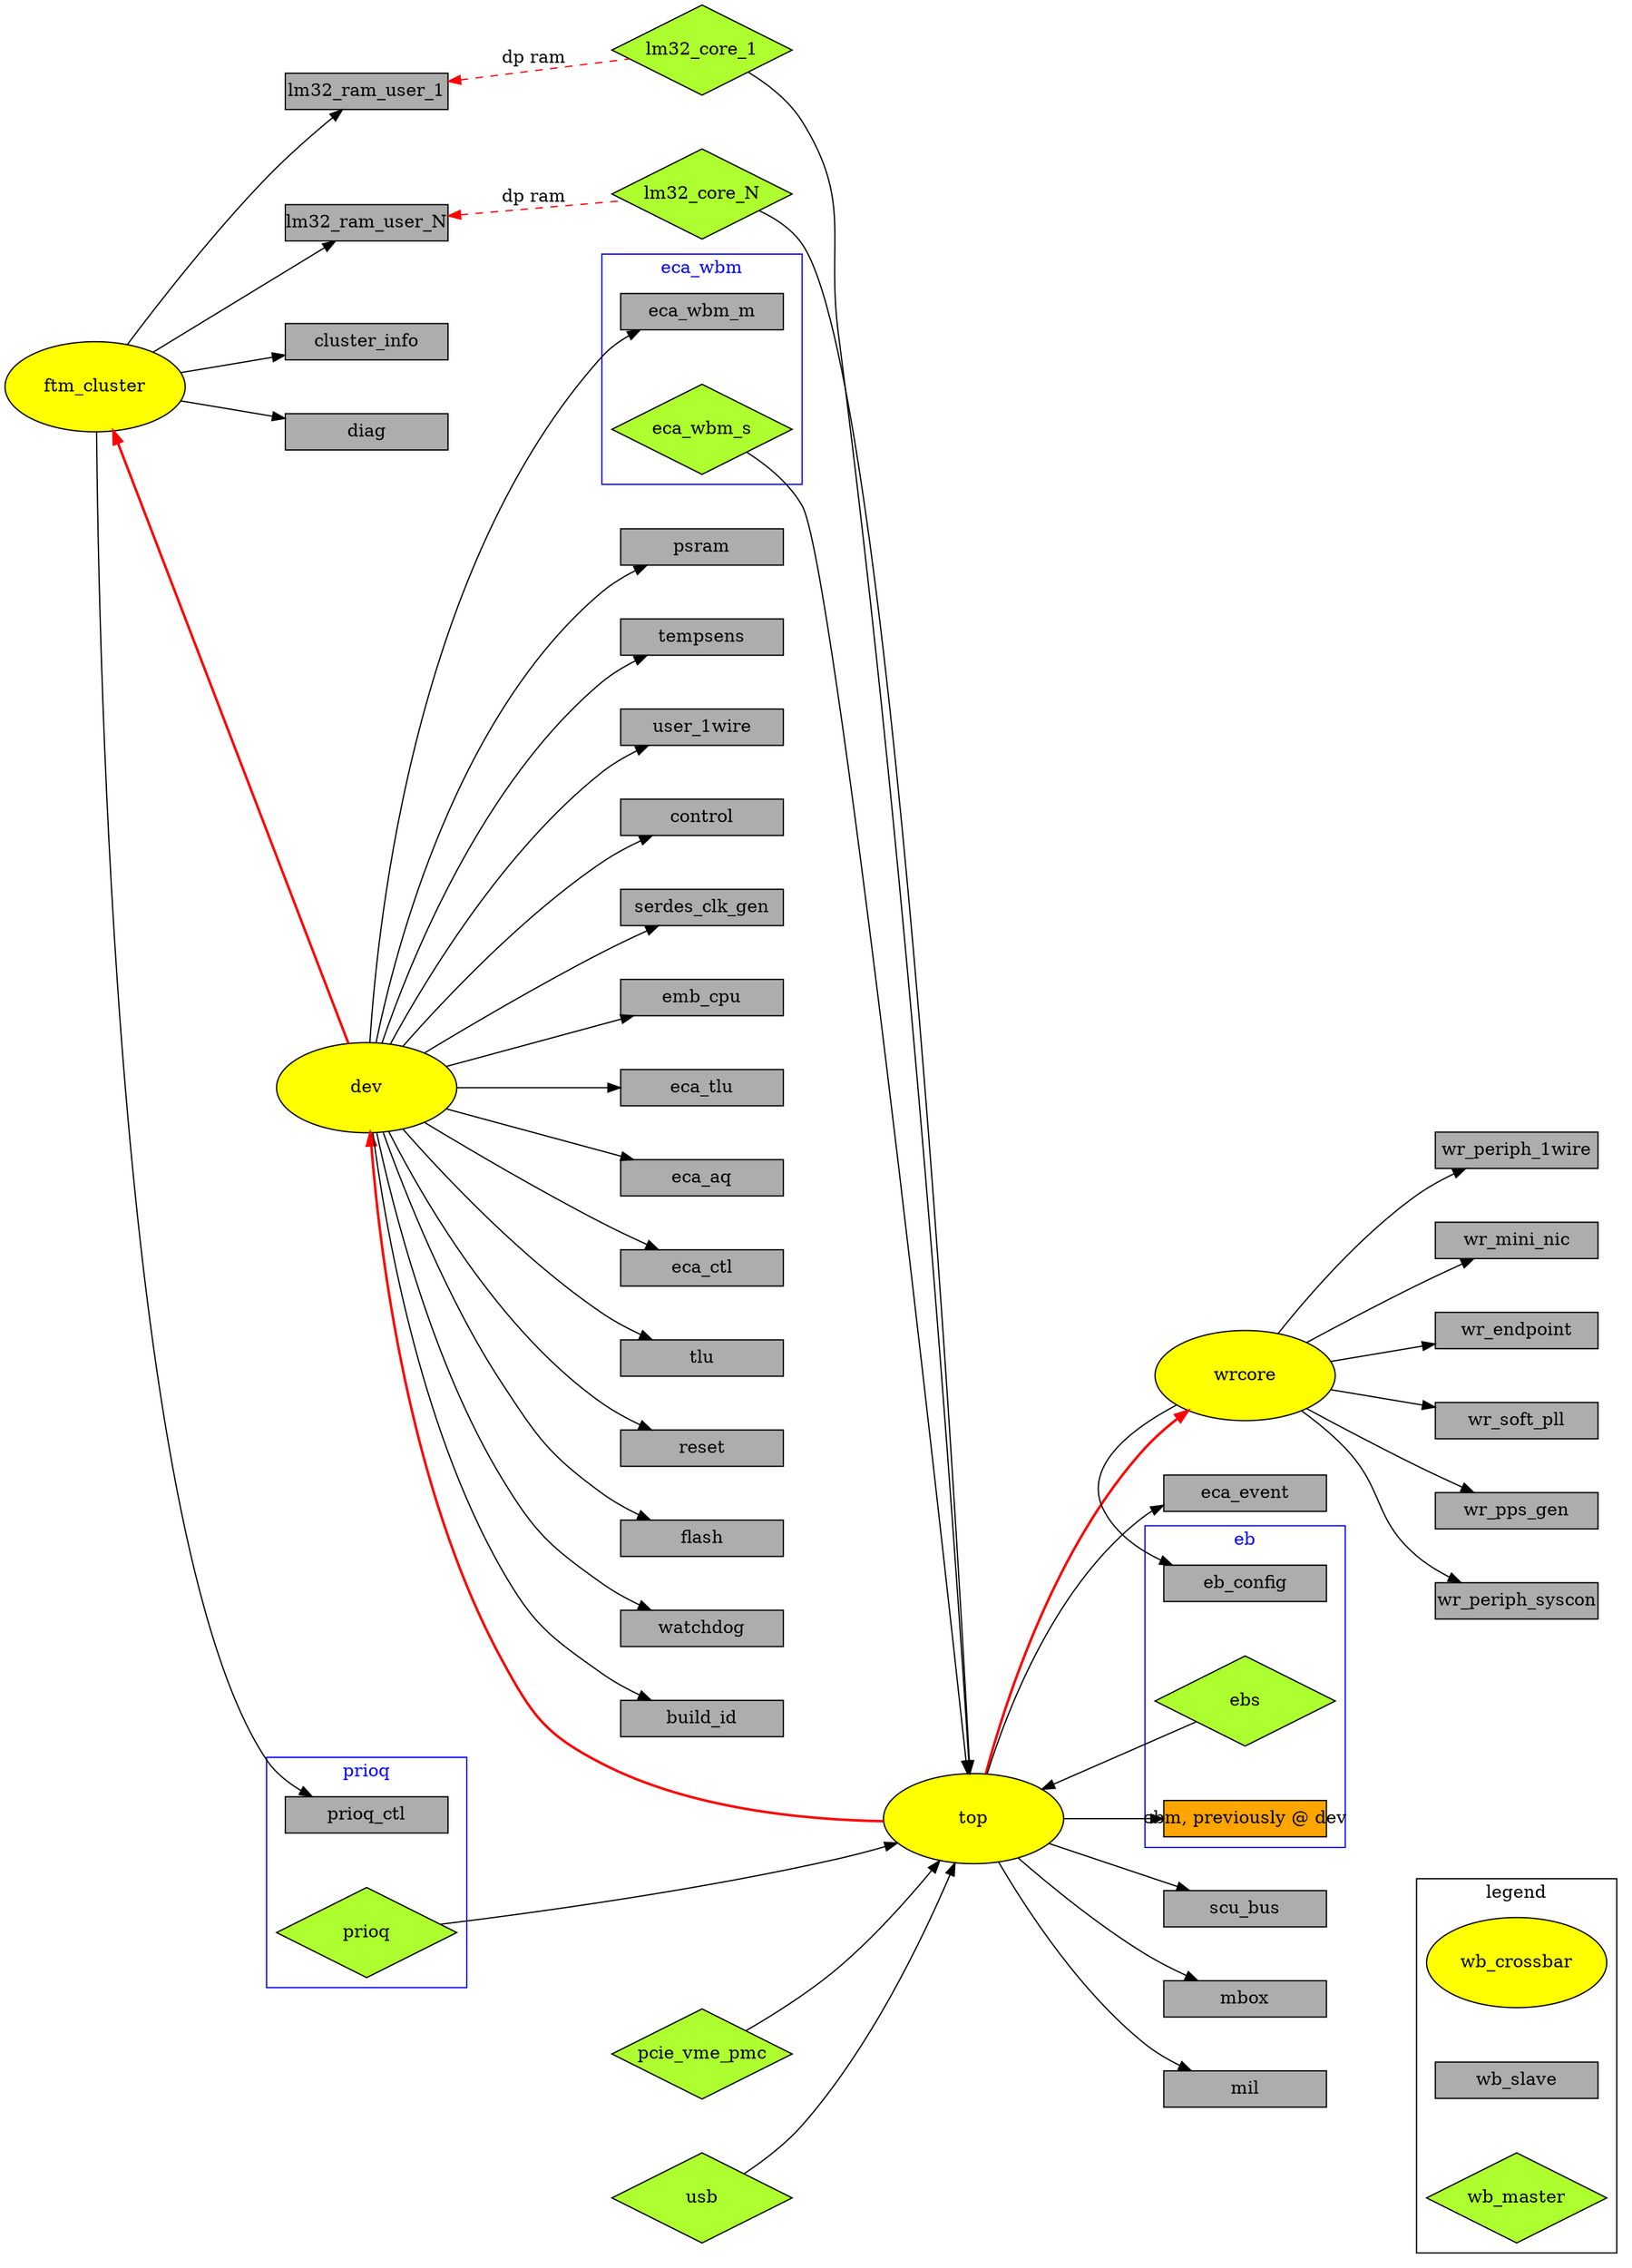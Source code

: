 digraph g {
name="Monster";

// create svg using "dot -Tsvg FILE.dot -o FILE.svg"

graph [root="top",  rankdir=LR, nodesep=0.6, mindist=0.6, ranksep=1, overlap=false]

// crossbars
top                 [type="crossbar", shape="oval", style="filled", fillcolor="yellow", color="black", fixedsize=true, width=2, height=1];
ftm_cluster         [type="crossbar", shape="oval", style="filled", fillcolor="yellow", color="black", fixedsize=true, width=2, height=1];
dev                 [type="crossbar", shape="oval", style="filled", fillcolor="yellow", color="black", fixedsize=true, width=2, height=1];
wrcore              [type="crossbar", shape="oval", style="filled", fillcolor="yellow", color="black", fixedsize=true, width=2, height=1];
wb_crossbar         [type="crossbar", shape="oval", style="filled", fillcolor="yellow", color="black", fixedsize=true, width=2, height=1];

// wb slaves
eca_event           [type="slave", shape="rectangle", style="filled", fillcolor="gray68", color="black", fixedsize=true, width=1.8, height=.4];
scu_bus             [type="slave", shape="rectangle", style="filled", fillcolor="gray68", color="black", fixedsize=true, width=1.8, height=.4];
mbox                [type="slave", shape="rectangle", style="filled", fillcolor="gray68", color="black", fixedsize=true, width=1.8, height=.4];
mil                 [type="slave", shape="rectangle", style="filled", fillcolor="gray68", color="black", fixedsize=true, width=1.8, height=.4];
build_id            [type="slave", shape="rectangle", style="filled", fillcolor="gray68", color="black", fixedsize=true, width=1.8, height=.4];
watchdog            [type="slave", shape="rectangle", style="filled", fillcolor="gray68", color="black", fixedsize=true, width=1.8, height=.4];
flash               [type="slave", shape="rectangle", style="filled", fillcolor="gray68", color="black", fixedsize=true, width=1.8, height=.4];
reset               [type="slave", shape="rectangle", style="filled", fillcolor="gray68", color="black", fixedsize=true, width=1.8, height=.4];
ebm                 [type="slave", shape="rectangle", style="filled", fillcolor="orange", color="black", fixedsize=true, width=1.8, height=.4, label="ebm, previously @ dev"];
tlu                 [type="slave", shape="rectangle", style="filled", fillcolor="gray68", color="black", fixedsize=true, width=1.8, height=.4];
eca_ctl             [type="slave", shape="rectangle", style="filled", fillcolor="gray68", color="black", fixedsize=true, width=1.8, height=.4];
eca_aq              [type="slave", shape="rectangle", style="filled", fillcolor="gray68", color="black", fixedsize=true, width=1.8, height=.4];
eca_tlu             [type="slave", shape="rectangle", style="filled", fillcolor="gray68", color="black", fixedsize=true, width=1.8, height=.4];
eca_wbm_m           [type="slave", shape="rectangle", style="filled", fillcolor="gray68", color="black", fixedsize=true, width=1.8, height=.4];
emb_cpu             [type="slave", shape="rectangle", style="filled", fillcolor="gray68", color="black", fixedsize=true, width=1.8, height=.4];
serdes_clk_gen      [type="slave", shape="rectangle", style="filled", fillcolor="gray68", color="black", fixedsize=true, width=1.8, height=.4];
control             [type="slave", shape="rectangle", style="filled", fillcolor="gray68", color="black", fixedsize=true, width=1.8, height=.4];
lm32_ram_user_1     [type="slave", shape="rectangle", style="filled", fillcolor="gray68", color="black", fixedsize=true, width=1.8, height=.4];
lm32_ram_user_N     [type="slave", shape="rectangle", style="filled", fillcolor="gray68", color="black", fixedsize=true, width=1.8, height=.4];  
cluster_info        [type="slave", shape="rectangle", style="filled", fillcolor="gray68", color="black", fixedsize=true, width=1.8, height=.4];  
eb_config           [type="slave", shape="rectangle", style="filled", fillcolor="gray68", color="black", fixedsize=true, width=1.8, height=.4];  
diag                [type="slave", shape="rectangle", style="filled", fillcolor="gray68", color="black", fixedsize=true, width=1.8, height=.4];
user_1wire          [type="slave", shape="rectangle", style="filled", fillcolor="gray68", color="black", fixedsize=true, width=1.8, height=.4];
tempsens            [type="slave", shape="rectangle", style="filled", fillcolor="gray68", color="black", fixedsize=true, width=1.8, height=.4];
prioq_ctl           [type="slave", shape="rectangle", style="filled", fillcolor="gray68", color="black", fixedsize=true, width=1.8, height=.4];
wr_mini_nic         [type="slave", shape="rectangle", style="filled", fillcolor="gray68", color="black", fixedsize=true, width=1.8, height=.4];
psram               [type="slave", shape="rectangle", style="filled", fillcolor="gray68", color="black", fixedsize=true, width=1.8, height=.4];
wr_endpoint         [type="slave", shape="rectangle", style="filled", fillcolor="gray68", color="black", fixedsize=true, width=1.8, height=.4];
wr_soft_pll         [type="slave", shape="rectangle", style="filled", fillcolor="gray68", color="black", fixedsize=true, width=1.8, height=.4];
wr_pps_gen          [type="slave", shape="rectangle", style="filled", fillcolor="gray68", color="black", fixedsize=true, width=1.8, height=.4];
wr_periph_syscon    [type="slave", shape="rectangle", style="filled", fillcolor="gray68", color="black", fixedsize=true, width=1.8, height=.4];
wr_periph_1wire     [type="slave", shape="rectangle", style="filled", fillcolor="gray68", color="black", fixedsize=true, width=1.8, height=.4];
wb_slave            [type="slave", shape="rectangle", style="filled", fillcolor="gray68", color="black", fixedsize=true, width=1.8, height=.4];

// wb masters
ebs                 [type="master", shape="diamond", style="filled", fillcolor="greenyellow", color="black", fixedsize=true, width=2, height=1];
eca_wbm_s           [type="master", shape="diamond", style="filled", fillcolor="greenyellow", color="black", fixedsize=true, width=2, height=1];
pcie_vme_pmc        [type="master", shape="diamond", style="filled", fillcolor="greenyellow", color="black", fixedsize=true, width=2, height=1];
usb                 [type="master", shape="diamond", style="filled", fillcolor="greenyellow", color="black", fixedsize=true, width=2, height=1];
prioq               [type="master", shape="diamond", style="filled", fillcolor="greenyellow", color="black", fixedsize=true, width=2, height=1];
lm32_core_1         [type="master", shape="diamond", style="filled", fillcolor="greenyellow", color="black", fixedsize=true, width=2, height=1];
lm32_core_N         [type="master", shape="diamond", style="filled", fillcolor="greenyellow", color="black", fixedsize=true, width=2, height=1];
wb_master           [type="master", shape="diamond", style="filled", fillcolor="greenyellow", color="black", fixedsize=true, width=2, height=1];

// connect crossbars
top               -> dev               [type="interconnect", color="red", arrowhead=normal, penwidth=2]; 
dev               -> ftm_cluster       [type="interconnect", color="red", arrowhead=normal, penwidth=2];
top               -> wrcore            [type="interconnect", color="red", arrowhead=normal, penwidth=2]; 

// connect masters
ebs               -> top              [type="masterconnect", color="black", arrowhead=normal]; 
eca_wbm_s         -> top              [type="masterconnect", color="black", arrowhead=normal]; 
pcie_vme_pmc      -> top              [type="masterconnect", color="black", arrowhead=normal]; 
usb               -> top              [type="masterconnect", color="black", arrowhead=normal]; 
prioq             -> top              [type="masterconnect", color="black", arrowhead=normal]; 
lm32_core_1       -> top              [type="masterconnect", color="black", arrowhead=normal]; 
lm32_core_N       -> top              [type="masterconnect", color="black", arrowhead=normal];     

// connect slaves
top               -> eca_event        [type="slaveconnect", color="black", arrowhead=normal];      
top               -> scu_bus          [type="slaveconnect", color="black", arrowhead=normal];      
top               -> mbox             [type="slaveconnect", color="black", arrowhead=normal];      
top               -> mil              [type="slaveconnect", color="black", arrowhead=normal];      
dev               -> build_id         [type="slaveconnect", color="black", arrowhead=normal];      
dev               -> watchdog         [type="slaveconnect", color="black", arrowhead=normal];      
dev               -> flash            [type="slaveconnect", color="black", arrowhead=normal];      
dev               -> reset            [type="slaveconnect", color="black", arrowhead=normal];      
top               -> ebm              [type="slaveconnect", color="black", arrowhead=normal];      
dev               -> tlu              [type="slaveconnect", color="black", arrowhead=normal];      
dev               -> eca_ctl          [type="slaveconnect", color="black", arrowhead=normal];      
dev               -> eca_aq           [type="slaveconnect", color="black", arrowhead=normal];      
dev               -> eca_tlu          [type="slaveconnect", color="black", arrowhead=normal];      
dev               -> eca_wbm_m        [type="slaveconnect", color="black", arrowhead=normal];      
dev               -> emb_cpu          [type="slaveconnect", color="black", arrowhead=normal];
dev               -> serdes_clk_gen   [type="slaveconnect", color="black", arrowhead=normal];      
dev               -> control          [type="slaveconnect", color="black", arrowhead=normal];      
dev               -> user_1wire       [type="slaveconnect", color="black", arrowhead=normal];      
dev               -> tempsens         [type="slaveconnect", color="black", arrowhead=normal];      
dev               -> psram            [type="slaveconnect", color="black", arrowhead=normal];      
ftm_cluster       -> lm32_ram_user_1  [type="slaveconnect", color="black", arrowhead=normal];      
ftm_cluster       -> lm32_ram_user_N  [type="slaveconnect", color="black", arrowhead=normal];      
ftm_cluster       -> cluster_info     [type="slaveconnect", color="black", arrowhead=normal];      
ftm_cluster       -> diag             [type="slaveconnect", color="black", arrowhead=normal];
ftm_cluster       -> prioq_ctl        [type="slaveconnect", color="black", arrowhead=normal];
wrcore            -> eb_config        [type="slaveconnect", color="black", arrowhead=normal];
wrcore            -> wr_mini_nic      [type="slaveconnect", color="black", arrowhead=normal];
wrcore            -> wr_endpoint      [type="slaveconnect", color="black", arrowhead=normal];
wrcore            -> wr_soft_pll      [type="slaveconnect", color="black", arrowhead=normal];
wrcore            -> wr_pps_gen       [type="slaveconnect", color="black", arrowhead=normal];
wrcore            -> wr_periph_syscon [type="slaveconnect", color="black", arrowhead=normal];
wrcore            -> wr_periph_1wire  [type="slaveconnect", color="black", arrowhead=normal];

// special connects
lm32_ram_user_1  -> lm32_core_1       [type="specialconnect", color="red",  arrowhead=normal, style=dashed, label="dp ram", dir=back];      
lm32_ram_user_N  -> lm32_core_N       [type="specialconnect", color="red",  arrowhead=normal, style=dashed, label="dp ram", dir=back];

rank=same;

subgraph cluster_eb {
        label="eb";
        ebm;
        ebs;
        eb_config
        fontcolor="blue"; color=blue;
}

subgraph cluster_prioq {
        label="prioq"
        prioq;
        prioq_ctl;
        fontcolor="blue"; color=blue;
}

subgraph cluster_ecawbm{
        label="eca_wbm"
        eca_wbm_m;
        eca_wbm_s;
        fontcolor="blue"; color=blue;
}

/*subgraph cluster_top {
       top;
       pcie_vme_pmc; 
       usb;          
       eca_event;
       scu_bus;  
       mbox;     
       mil;
       lm32_core_1
       lm32_core_N

       //fontcolor="deeppink4"; color=deeppink4;
       style=invis;
}*/

subgraph cluster_dev {
       dev;
       build_id;       
       watchdog;       
       flash;          
       reset;          
       tlu;            
       eca_ctl;        
       eca_aq;         
       eca_tlu;        
       emb_cpu;        
       serdes_clk_gen; 
       control;        
       user_1wire;
       tempsens;
       psram;

       //fontcolor="deeppink4"; color=deeppink4;
       style=invis;
}

subgraph cluster_legend {
        wb_crossbar         
        wb_slave            
        wb_master           

        label = "legend";
        fontcolor="black"; color=black;
}

// very special connects to force placement inside graph
usb       -> wb_master   [minlen=3, style=invis];
//eca_wbm_s -> prioq_ctl   [style=invis];

}



